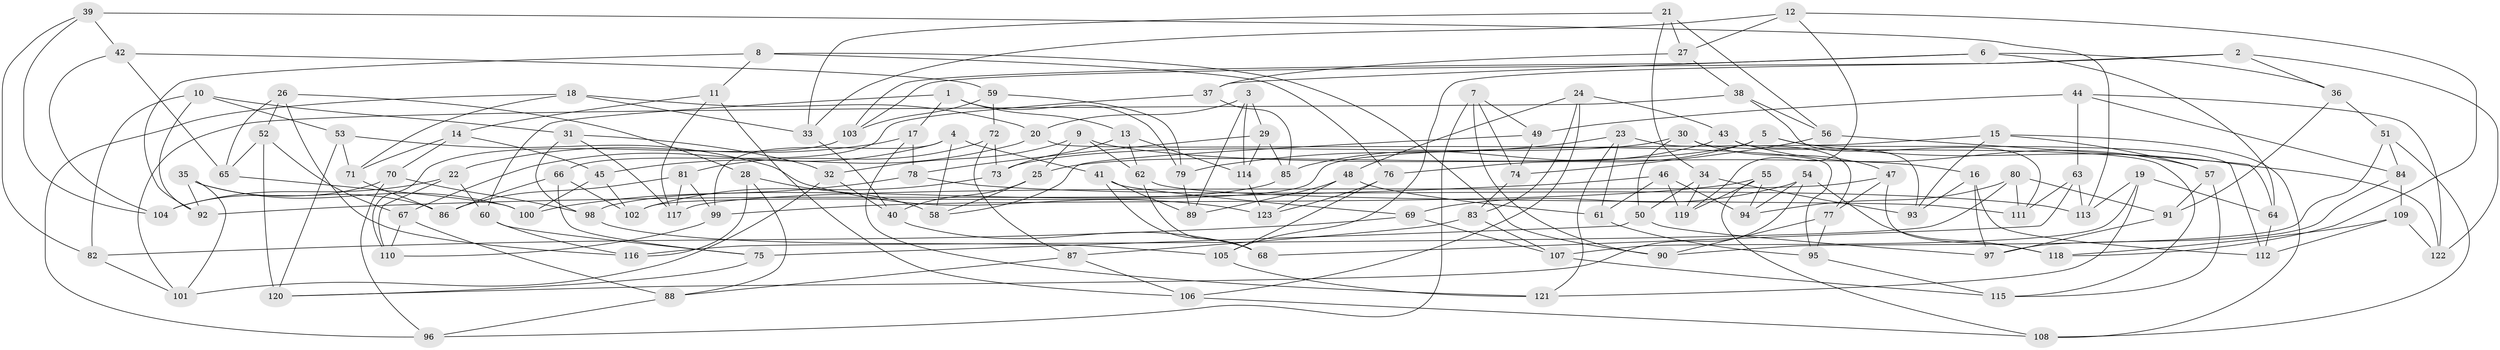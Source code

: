 // coarse degree distribution, {15: 0.05555555555555555, 8: 0.2777777777777778, 7: 0.05555555555555555, 6: 0.19444444444444445, 5: 0.027777777777777776, 10: 0.1388888888888889, 4: 0.16666666666666666, 9: 0.05555555555555555, 3: 0.027777777777777776}
// Generated by graph-tools (version 1.1) at 2025/20/03/04/25 18:20:59]
// undirected, 123 vertices, 246 edges
graph export_dot {
graph [start="1"]
  node [color=gray90,style=filled];
  1;
  2;
  3;
  4;
  5;
  6;
  7;
  8;
  9;
  10;
  11;
  12;
  13;
  14;
  15;
  16;
  17;
  18;
  19;
  20;
  21;
  22;
  23;
  24;
  25;
  26;
  27;
  28;
  29;
  30;
  31;
  32;
  33;
  34;
  35;
  36;
  37;
  38;
  39;
  40;
  41;
  42;
  43;
  44;
  45;
  46;
  47;
  48;
  49;
  50;
  51;
  52;
  53;
  54;
  55;
  56;
  57;
  58;
  59;
  60;
  61;
  62;
  63;
  64;
  65;
  66;
  67;
  68;
  69;
  70;
  71;
  72;
  73;
  74;
  75;
  76;
  77;
  78;
  79;
  80;
  81;
  82;
  83;
  84;
  85;
  86;
  87;
  88;
  89;
  90;
  91;
  92;
  93;
  94;
  95;
  96;
  97;
  98;
  99;
  100;
  101;
  102;
  103;
  104;
  105;
  106;
  107;
  108;
  109;
  110;
  111;
  112;
  113;
  114;
  115;
  116;
  117;
  118;
  119;
  120;
  121;
  122;
  123;
  1 -- 79;
  1 -- 60;
  1 -- 17;
  1 -- 13;
  2 -- 36;
  2 -- 103;
  2 -- 122;
  2 -- 105;
  3 -- 29;
  3 -- 89;
  3 -- 20;
  3 -- 114;
  4 -- 41;
  4 -- 99;
  4 -- 67;
  4 -- 58;
  5 -- 25;
  5 -- 112;
  5 -- 76;
  5 -- 122;
  6 -- 103;
  6 -- 37;
  6 -- 64;
  6 -- 36;
  7 -- 90;
  7 -- 49;
  7 -- 96;
  7 -- 74;
  8 -- 92;
  8 -- 11;
  8 -- 76;
  8 -- 90;
  9 -- 62;
  9 -- 25;
  9 -- 32;
  9 -- 16;
  10 -- 53;
  10 -- 31;
  10 -- 82;
  10 -- 92;
  11 -- 117;
  11 -- 14;
  11 -- 106;
  12 -- 119;
  12 -- 27;
  12 -- 118;
  12 -- 33;
  13 -- 62;
  13 -- 73;
  13 -- 114;
  14 -- 70;
  14 -- 45;
  14 -- 71;
  15 -- 108;
  15 -- 93;
  15 -- 102;
  15 -- 57;
  16 -- 112;
  16 -- 97;
  16 -- 93;
  17 -- 78;
  17 -- 22;
  17 -- 121;
  18 -- 20;
  18 -- 71;
  18 -- 33;
  18 -- 96;
  19 -- 121;
  19 -- 64;
  19 -- 107;
  19 -- 113;
  20 -- 45;
  20 -- 95;
  21 -- 27;
  21 -- 34;
  21 -- 33;
  21 -- 56;
  22 -- 110;
  22 -- 60;
  22 -- 104;
  23 -- 77;
  23 -- 61;
  23 -- 121;
  23 -- 79;
  24 -- 83;
  24 -- 48;
  24 -- 106;
  24 -- 43;
  25 -- 40;
  25 -- 58;
  26 -- 65;
  26 -- 52;
  26 -- 116;
  26 -- 28;
  27 -- 37;
  27 -- 38;
  28 -- 58;
  28 -- 116;
  28 -- 88;
  29 -- 85;
  29 -- 114;
  29 -- 78;
  30 -- 115;
  30 -- 73;
  30 -- 50;
  30 -- 47;
  31 -- 32;
  31 -- 98;
  31 -- 117;
  32 -- 40;
  32 -- 101;
  33 -- 40;
  34 -- 50;
  34 -- 93;
  34 -- 119;
  35 -- 92;
  35 -- 100;
  35 -- 101;
  35 -- 86;
  36 -- 91;
  36 -- 51;
  37 -- 85;
  37 -- 66;
  38 -- 111;
  38 -- 56;
  38 -- 101;
  39 -- 42;
  39 -- 82;
  39 -- 113;
  39 -- 104;
  40 -- 68;
  41 -- 69;
  41 -- 68;
  41 -- 89;
  42 -- 104;
  42 -- 65;
  42 -- 59;
  43 -- 85;
  43 -- 57;
  43 -- 93;
  44 -- 84;
  44 -- 122;
  44 -- 49;
  44 -- 63;
  45 -- 102;
  45 -- 100;
  46 -- 61;
  46 -- 92;
  46 -- 119;
  46 -- 94;
  47 -- 117;
  47 -- 118;
  47 -- 77;
  48 -- 61;
  48 -- 89;
  48 -- 123;
  49 -- 74;
  49 -- 58;
  50 -- 75;
  50 -- 97;
  51 -- 84;
  51 -- 90;
  51 -- 108;
  52 -- 65;
  52 -- 67;
  52 -- 120;
  53 -- 120;
  53 -- 123;
  53 -- 71;
  54 -- 118;
  54 -- 69;
  54 -- 94;
  54 -- 120;
  55 -- 99;
  55 -- 119;
  55 -- 94;
  55 -- 108;
  56 -- 64;
  56 -- 74;
  57 -- 115;
  57 -- 91;
  59 -- 79;
  59 -- 72;
  59 -- 103;
  60 -- 75;
  60 -- 116;
  61 -- 95;
  62 -- 111;
  62 -- 68;
  63 -- 68;
  63 -- 111;
  63 -- 113;
  64 -- 112;
  65 -- 100;
  66 -- 75;
  66 -- 86;
  66 -- 102;
  67 -- 88;
  67 -- 110;
  69 -- 107;
  69 -- 82;
  70 -- 98;
  70 -- 96;
  70 -- 104;
  71 -- 86;
  72 -- 87;
  72 -- 73;
  72 -- 81;
  73 -- 102;
  74 -- 83;
  75 -- 120;
  76 -- 123;
  76 -- 105;
  77 -- 95;
  77 -- 90;
  78 -- 100;
  78 -- 113;
  79 -- 89;
  80 -- 116;
  80 -- 111;
  80 -- 94;
  80 -- 91;
  81 -- 117;
  81 -- 99;
  81 -- 86;
  82 -- 101;
  83 -- 87;
  83 -- 107;
  84 -- 109;
  84 -- 97;
  85 -- 98;
  87 -- 106;
  87 -- 88;
  88 -- 96;
  91 -- 97;
  95 -- 115;
  98 -- 105;
  99 -- 110;
  103 -- 110;
  105 -- 121;
  106 -- 108;
  107 -- 115;
  109 -- 112;
  109 -- 118;
  109 -- 122;
  114 -- 123;
}
